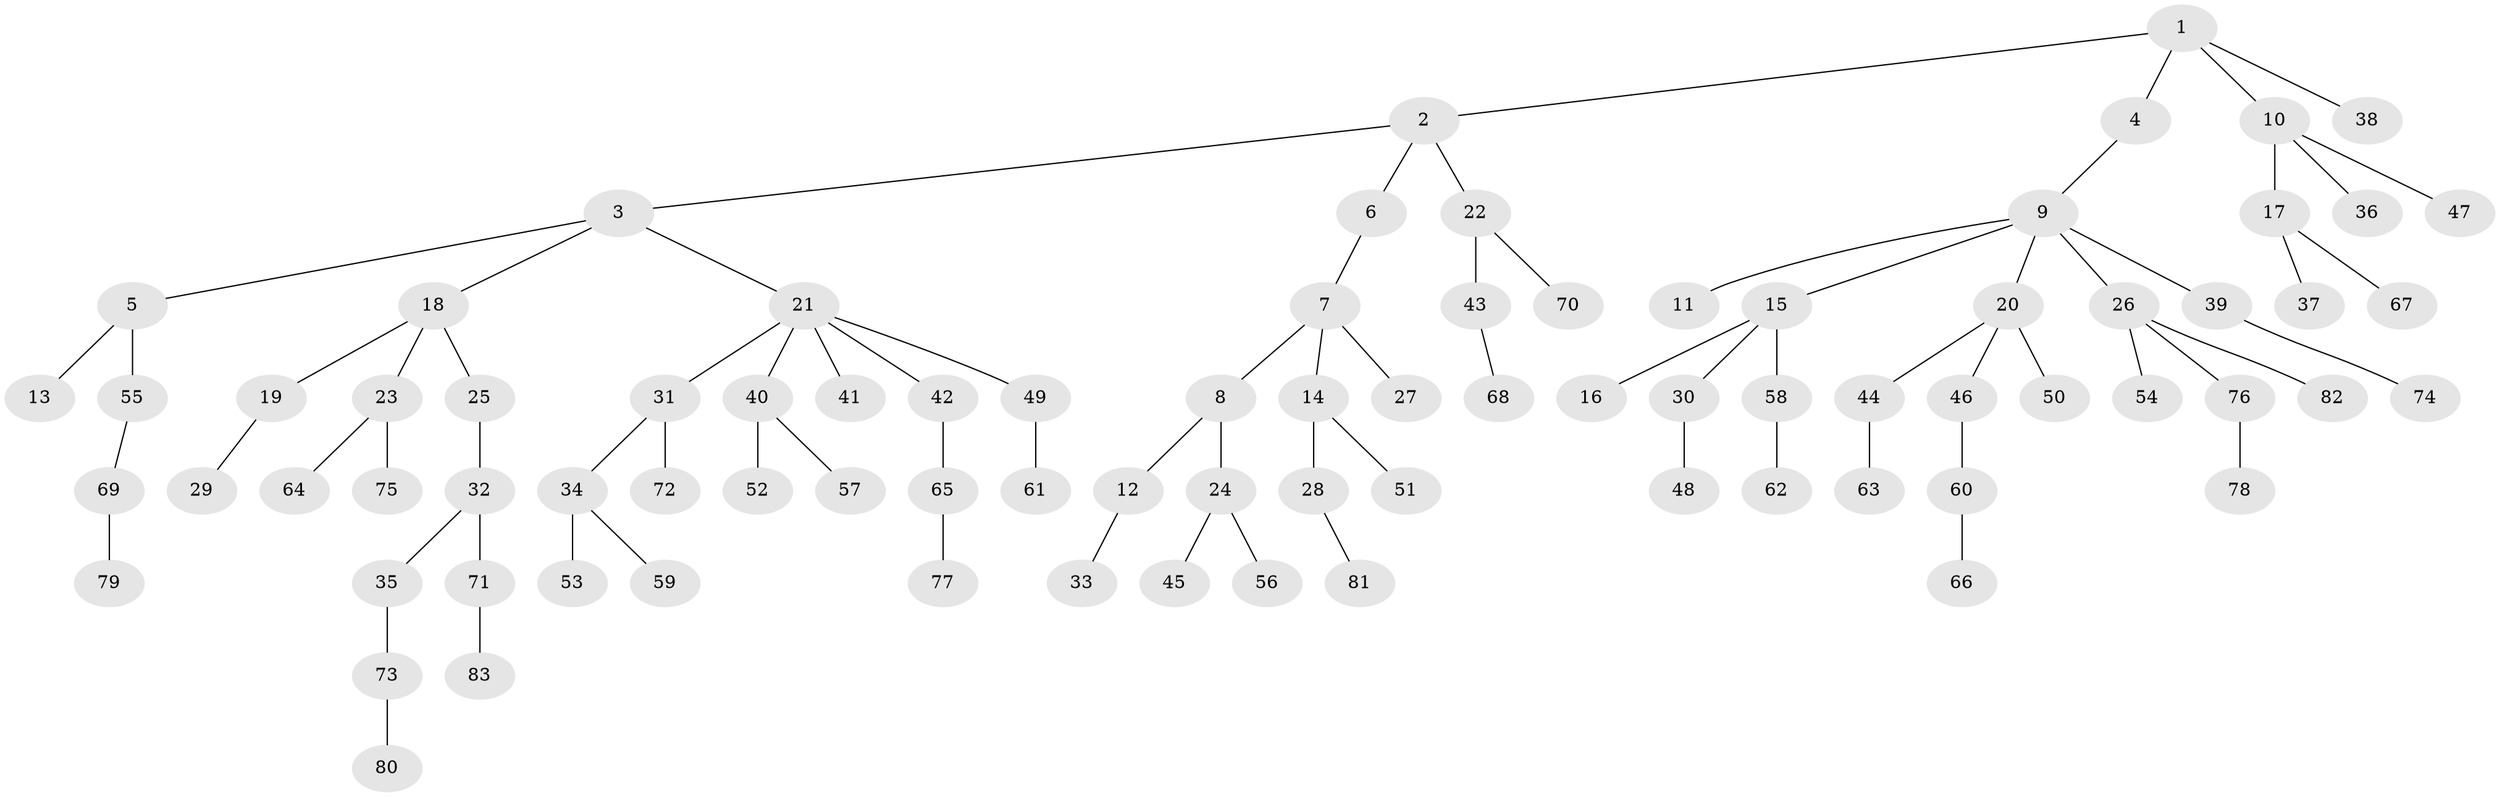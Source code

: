 // coarse degree distribution, {6: 0.03773584905660377, 5: 0.018867924528301886, 2: 0.22641509433962265, 4: 0.03773584905660377, 3: 0.11320754716981132, 8: 0.018867924528301886, 1: 0.5471698113207547}
// Generated by graph-tools (version 1.1) at 2025/24/03/03/25 07:24:08]
// undirected, 83 vertices, 82 edges
graph export_dot {
graph [start="1"]
  node [color=gray90,style=filled];
  1;
  2;
  3;
  4;
  5;
  6;
  7;
  8;
  9;
  10;
  11;
  12;
  13;
  14;
  15;
  16;
  17;
  18;
  19;
  20;
  21;
  22;
  23;
  24;
  25;
  26;
  27;
  28;
  29;
  30;
  31;
  32;
  33;
  34;
  35;
  36;
  37;
  38;
  39;
  40;
  41;
  42;
  43;
  44;
  45;
  46;
  47;
  48;
  49;
  50;
  51;
  52;
  53;
  54;
  55;
  56;
  57;
  58;
  59;
  60;
  61;
  62;
  63;
  64;
  65;
  66;
  67;
  68;
  69;
  70;
  71;
  72;
  73;
  74;
  75;
  76;
  77;
  78;
  79;
  80;
  81;
  82;
  83;
  1 -- 2;
  1 -- 4;
  1 -- 10;
  1 -- 38;
  2 -- 3;
  2 -- 6;
  2 -- 22;
  3 -- 5;
  3 -- 18;
  3 -- 21;
  4 -- 9;
  5 -- 13;
  5 -- 55;
  6 -- 7;
  7 -- 8;
  7 -- 14;
  7 -- 27;
  8 -- 12;
  8 -- 24;
  9 -- 11;
  9 -- 15;
  9 -- 20;
  9 -- 26;
  9 -- 39;
  10 -- 17;
  10 -- 36;
  10 -- 47;
  12 -- 33;
  14 -- 28;
  14 -- 51;
  15 -- 16;
  15 -- 30;
  15 -- 58;
  17 -- 37;
  17 -- 67;
  18 -- 19;
  18 -- 23;
  18 -- 25;
  19 -- 29;
  20 -- 44;
  20 -- 46;
  20 -- 50;
  21 -- 31;
  21 -- 40;
  21 -- 41;
  21 -- 42;
  21 -- 49;
  22 -- 43;
  22 -- 70;
  23 -- 64;
  23 -- 75;
  24 -- 45;
  24 -- 56;
  25 -- 32;
  26 -- 54;
  26 -- 76;
  26 -- 82;
  28 -- 81;
  30 -- 48;
  31 -- 34;
  31 -- 72;
  32 -- 35;
  32 -- 71;
  34 -- 53;
  34 -- 59;
  35 -- 73;
  39 -- 74;
  40 -- 52;
  40 -- 57;
  42 -- 65;
  43 -- 68;
  44 -- 63;
  46 -- 60;
  49 -- 61;
  55 -- 69;
  58 -- 62;
  60 -- 66;
  65 -- 77;
  69 -- 79;
  71 -- 83;
  73 -- 80;
  76 -- 78;
}

